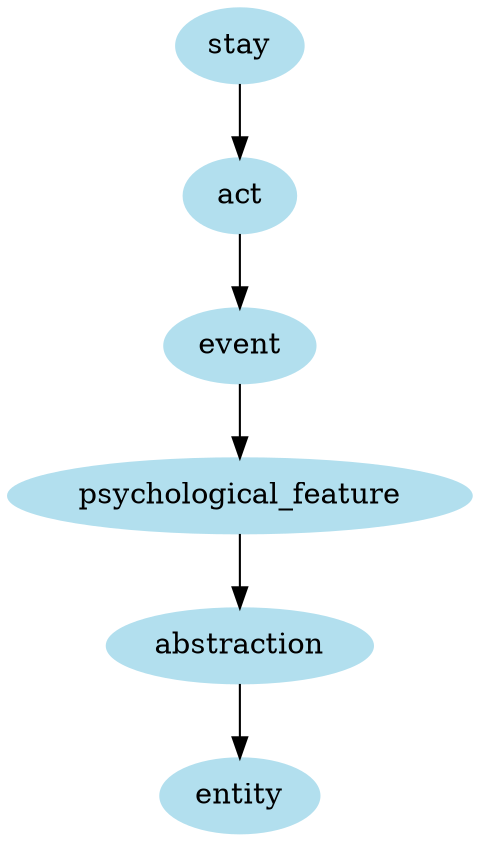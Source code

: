 digraph unix {
	node [color=lightblue2 style=filled]
	size="6,6"
	stay -> act
	act -> event
	event -> psychological_feature
	psychological_feature -> abstraction
	abstraction -> entity
}
